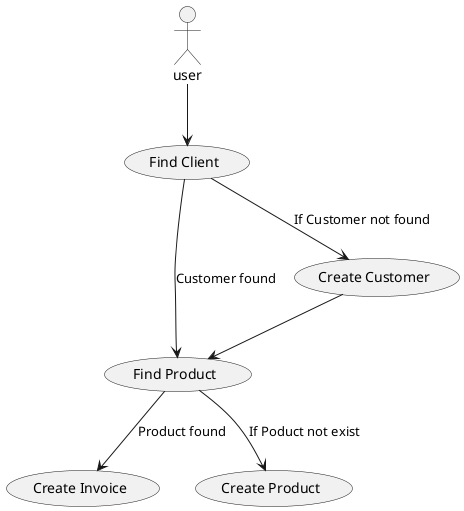 @startuml
actor user 
user -->(Find Client) 
(Find Client) -->(Find Product): Customer found
(Find Product)-->(Create Invoice): Product found 
(Find Product)-->(Create Product): If Poduct not exist
(Find Client)-->(Create Customer): If Customer not found
(Create Customer)-->(Find Product)
@enduml)